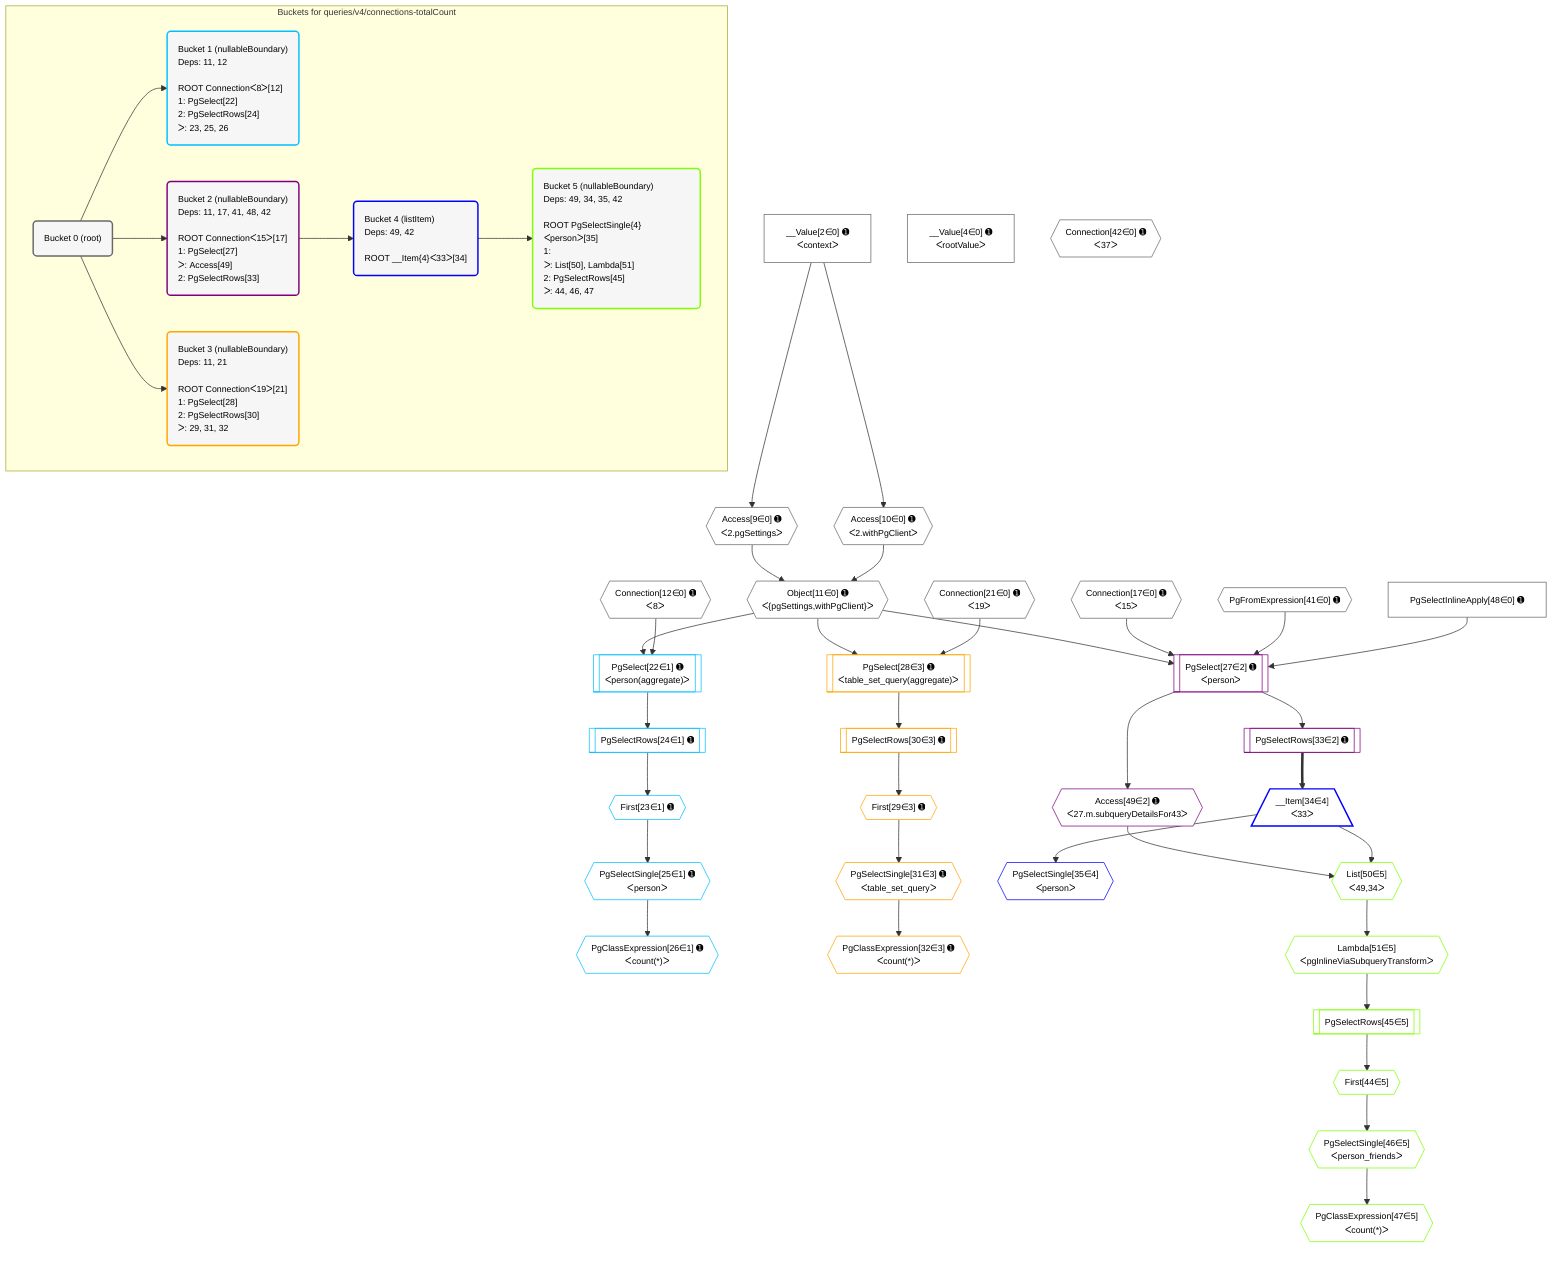 %%{init: {'themeVariables': { 'fontSize': '12px'}}}%%
graph TD
    classDef path fill:#eee,stroke:#000,color:#000
    classDef plan fill:#fff,stroke-width:1px,color:#000
    classDef itemplan fill:#fff,stroke-width:2px,color:#000
    classDef unbatchedplan fill:#dff,stroke-width:1px,color:#000
    classDef sideeffectplan fill:#fcc,stroke-width:2px,color:#000
    classDef bucket fill:#f6f6f6,color:#000,stroke-width:2px,text-align:left

    subgraph "Buckets for queries/v4/connections-totalCount"
    Bucket0("Bucket 0 (root)"):::bucket
    Bucket1("Bucket 1 (nullableBoundary)<br />Deps: 11, 12<br /><br />ROOT Connectionᐸ8ᐳ[12]<br />1: PgSelect[22]<br />2: PgSelectRows[24]<br />ᐳ: 23, 25, 26"):::bucket
    Bucket2("Bucket 2 (nullableBoundary)<br />Deps: 11, 17, 41, 48, 42<br /><br />ROOT Connectionᐸ15ᐳ[17]<br />1: PgSelect[27]<br />ᐳ: Access[49]<br />2: PgSelectRows[33]"):::bucket
    Bucket3("Bucket 3 (nullableBoundary)<br />Deps: 11, 21<br /><br />ROOT Connectionᐸ19ᐳ[21]<br />1: PgSelect[28]<br />2: PgSelectRows[30]<br />ᐳ: 29, 31, 32"):::bucket
    Bucket4("Bucket 4 (listItem)<br />Deps: 49, 42<br /><br />ROOT __Item{4}ᐸ33ᐳ[34]"):::bucket
    Bucket5("Bucket 5 (nullableBoundary)<br />Deps: 49, 34, 35, 42<br /><br />ROOT PgSelectSingle{4}ᐸpersonᐳ[35]<br />1: <br />ᐳ: List[50], Lambda[51]<br />2: PgSelectRows[45]<br />ᐳ: 44, 46, 47"):::bucket
    end
    Bucket0 --> Bucket1 & Bucket2 & Bucket3
    Bucket2 --> Bucket4
    Bucket4 --> Bucket5

    %% plan dependencies
    Object11{{"Object[11∈0] ➊<br />ᐸ{pgSettings,withPgClient}ᐳ"}}:::plan
    Access9{{"Access[9∈0] ➊<br />ᐸ2.pgSettingsᐳ"}}:::plan
    Access10{{"Access[10∈0] ➊<br />ᐸ2.withPgClientᐳ"}}:::plan
    Access9 & Access10 --> Object11
    __Value2["__Value[2∈0] ➊<br />ᐸcontextᐳ"]:::plan
    __Value2 --> Access9
    __Value2 --> Access10
    __Value4["__Value[4∈0] ➊<br />ᐸrootValueᐳ"]:::plan
    Connection12{{"Connection[12∈0] ➊<br />ᐸ8ᐳ"}}:::plan
    Connection17{{"Connection[17∈0] ➊<br />ᐸ15ᐳ"}}:::plan
    Connection21{{"Connection[21∈0] ➊<br />ᐸ19ᐳ"}}:::plan
    PgFromExpression41{{"PgFromExpression[41∈0] ➊"}}:::plan
    Connection42{{"Connection[42∈0] ➊<br />ᐸ37ᐳ"}}:::plan
    PgSelectInlineApply48["PgSelectInlineApply[48∈0] ➊"]:::plan
    PgSelect22[["PgSelect[22∈1] ➊<br />ᐸperson(aggregate)ᐳ"]]:::plan
    Object11 & Connection12 --> PgSelect22
    First23{{"First[23∈1] ➊"}}:::plan
    PgSelectRows24[["PgSelectRows[24∈1] ➊"]]:::plan
    PgSelectRows24 --> First23
    PgSelect22 --> PgSelectRows24
    PgSelectSingle25{{"PgSelectSingle[25∈1] ➊<br />ᐸpersonᐳ"}}:::plan
    First23 --> PgSelectSingle25
    PgClassExpression26{{"PgClassExpression[26∈1] ➊<br />ᐸcount(*)ᐳ"}}:::plan
    PgSelectSingle25 --> PgClassExpression26
    PgSelect27[["PgSelect[27∈2] ➊<br />ᐸpersonᐳ"]]:::plan
    Object11 & Connection17 & PgFromExpression41 & PgSelectInlineApply48 --> PgSelect27
    PgSelectRows33[["PgSelectRows[33∈2] ➊"]]:::plan
    PgSelect27 --> PgSelectRows33
    Access49{{"Access[49∈2] ➊<br />ᐸ27.m.subqueryDetailsFor43ᐳ"}}:::plan
    PgSelect27 --> Access49
    PgSelect28[["PgSelect[28∈3] ➊<br />ᐸtable_set_query(aggregate)ᐳ"]]:::plan
    Object11 & Connection21 --> PgSelect28
    First29{{"First[29∈3] ➊"}}:::plan
    PgSelectRows30[["PgSelectRows[30∈3] ➊"]]:::plan
    PgSelectRows30 --> First29
    PgSelect28 --> PgSelectRows30
    PgSelectSingle31{{"PgSelectSingle[31∈3] ➊<br />ᐸtable_set_queryᐳ"}}:::plan
    First29 --> PgSelectSingle31
    PgClassExpression32{{"PgClassExpression[32∈3] ➊<br />ᐸcount(*)ᐳ"}}:::plan
    PgSelectSingle31 --> PgClassExpression32
    __Item34[/"__Item[34∈4]<br />ᐸ33ᐳ"\]:::itemplan
    PgSelectRows33 ==> __Item34
    PgSelectSingle35{{"PgSelectSingle[35∈4]<br />ᐸpersonᐳ"}}:::plan
    __Item34 --> PgSelectSingle35
    List50{{"List[50∈5]<br />ᐸ49,34ᐳ"}}:::plan
    Access49 & __Item34 --> List50
    First44{{"First[44∈5]"}}:::plan
    PgSelectRows45[["PgSelectRows[45∈5]"]]:::plan
    PgSelectRows45 --> First44
    Lambda51{{"Lambda[51∈5]<br />ᐸpgInlineViaSubqueryTransformᐳ"}}:::plan
    Lambda51 --> PgSelectRows45
    PgSelectSingle46{{"PgSelectSingle[46∈5]<br />ᐸperson_friendsᐳ"}}:::plan
    First44 --> PgSelectSingle46
    PgClassExpression47{{"PgClassExpression[47∈5]<br />ᐸcount(*)ᐳ"}}:::plan
    PgSelectSingle46 --> PgClassExpression47
    List50 --> Lambda51

    %% define steps
    classDef bucket0 stroke:#696969
    class Bucket0,__Value2,__Value4,Access9,Access10,Object11,Connection12,Connection17,Connection21,PgFromExpression41,Connection42,PgSelectInlineApply48 bucket0
    classDef bucket1 stroke:#00bfff
    class Bucket1,PgSelect22,First23,PgSelectRows24,PgSelectSingle25,PgClassExpression26 bucket1
    classDef bucket2 stroke:#7f007f
    class Bucket2,PgSelect27,PgSelectRows33,Access49 bucket2
    classDef bucket3 stroke:#ffa500
    class Bucket3,PgSelect28,First29,PgSelectRows30,PgSelectSingle31,PgClassExpression32 bucket3
    classDef bucket4 stroke:#0000ff
    class Bucket4,__Item34,PgSelectSingle35 bucket4
    classDef bucket5 stroke:#7fff00
    class Bucket5,First44,PgSelectRows45,PgSelectSingle46,PgClassExpression47,List50,Lambda51 bucket5